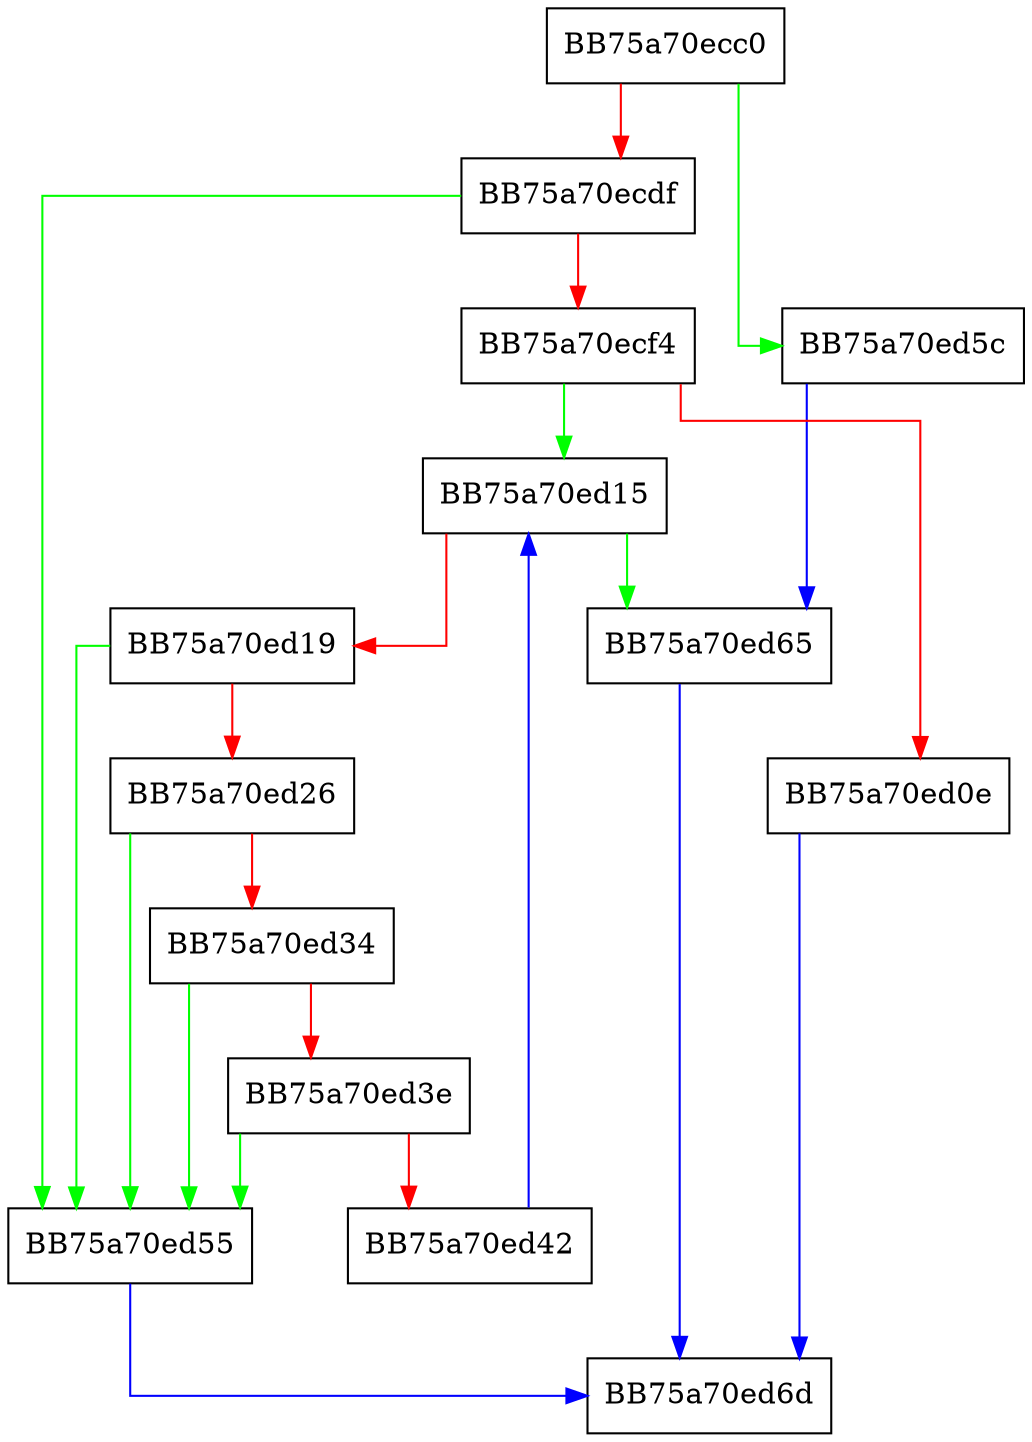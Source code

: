 digraph ProcNamesLoadEnd {
  node [shape="box"];
  graph [splines=ortho];
  BB75a70ecc0 -> BB75a70ed5c [color="green"];
  BB75a70ecc0 -> BB75a70ecdf [color="red"];
  BB75a70ecdf -> BB75a70ed55 [color="green"];
  BB75a70ecdf -> BB75a70ecf4 [color="red"];
  BB75a70ecf4 -> BB75a70ed15 [color="green"];
  BB75a70ecf4 -> BB75a70ed0e [color="red"];
  BB75a70ed0e -> BB75a70ed6d [color="blue"];
  BB75a70ed15 -> BB75a70ed65 [color="green"];
  BB75a70ed15 -> BB75a70ed19 [color="red"];
  BB75a70ed19 -> BB75a70ed55 [color="green"];
  BB75a70ed19 -> BB75a70ed26 [color="red"];
  BB75a70ed26 -> BB75a70ed55 [color="green"];
  BB75a70ed26 -> BB75a70ed34 [color="red"];
  BB75a70ed34 -> BB75a70ed55 [color="green"];
  BB75a70ed34 -> BB75a70ed3e [color="red"];
  BB75a70ed3e -> BB75a70ed55 [color="green"];
  BB75a70ed3e -> BB75a70ed42 [color="red"];
  BB75a70ed42 -> BB75a70ed15 [color="blue"];
  BB75a70ed55 -> BB75a70ed6d [color="blue"];
  BB75a70ed5c -> BB75a70ed65 [color="blue"];
  BB75a70ed65 -> BB75a70ed6d [color="blue"];
}